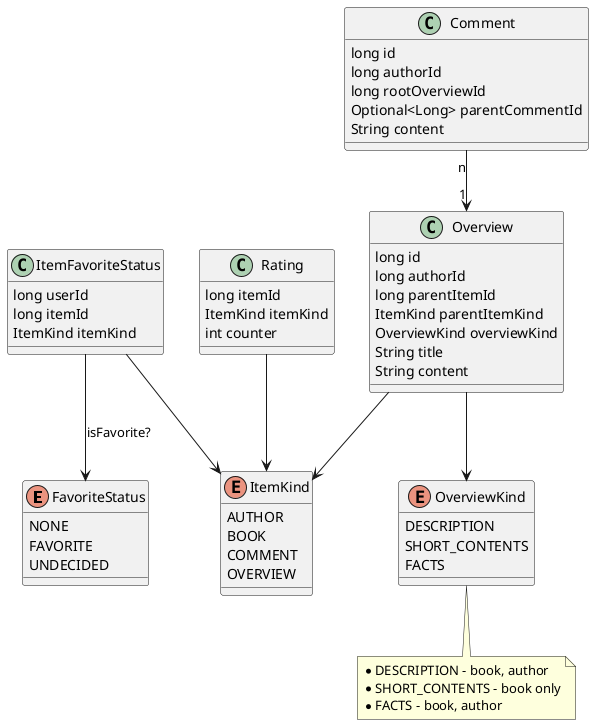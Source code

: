 @startuml

enum FavoriteStatus {
  NONE
  FAVORITE
  UNDECIDED
}

enum ItemKind {
  AUTHOR
  BOOK
  COMMENT
  OVERVIEW
}

class ItemFavoriteStatus {
  long userId
  long itemId
  ItemKind itemKind
}

ItemFavoriteStatus --> FavoriteStatus : isFavorite?
ItemFavoriteStatus --> ItemKind

enum OverviewKind {
  DESCRIPTION
  SHORT_CONTENTS
  FACTS
}

note bottom of OverviewKind
  * DESCRIPTION - book, author
  * SHORT_CONTENTS - book only
  * FACTS - book, author
end note

class Overview {
  long id
  long authorId
  long parentItemId
  ItemKind parentItemKind
  OverviewKind overviewKind
  String title
  String content
}

Overview --> ItemKind
Overview --> OverviewKind

class Comment {
  long id
  long authorId
  long rootOverviewId
  Optional<Long> parentCommentId
  String content
}

Comment "n" --> "1" Overview

class Rating {
  long itemId
  ItemKind itemKind
  int counter
}

Rating --> ItemKind

@enduml
